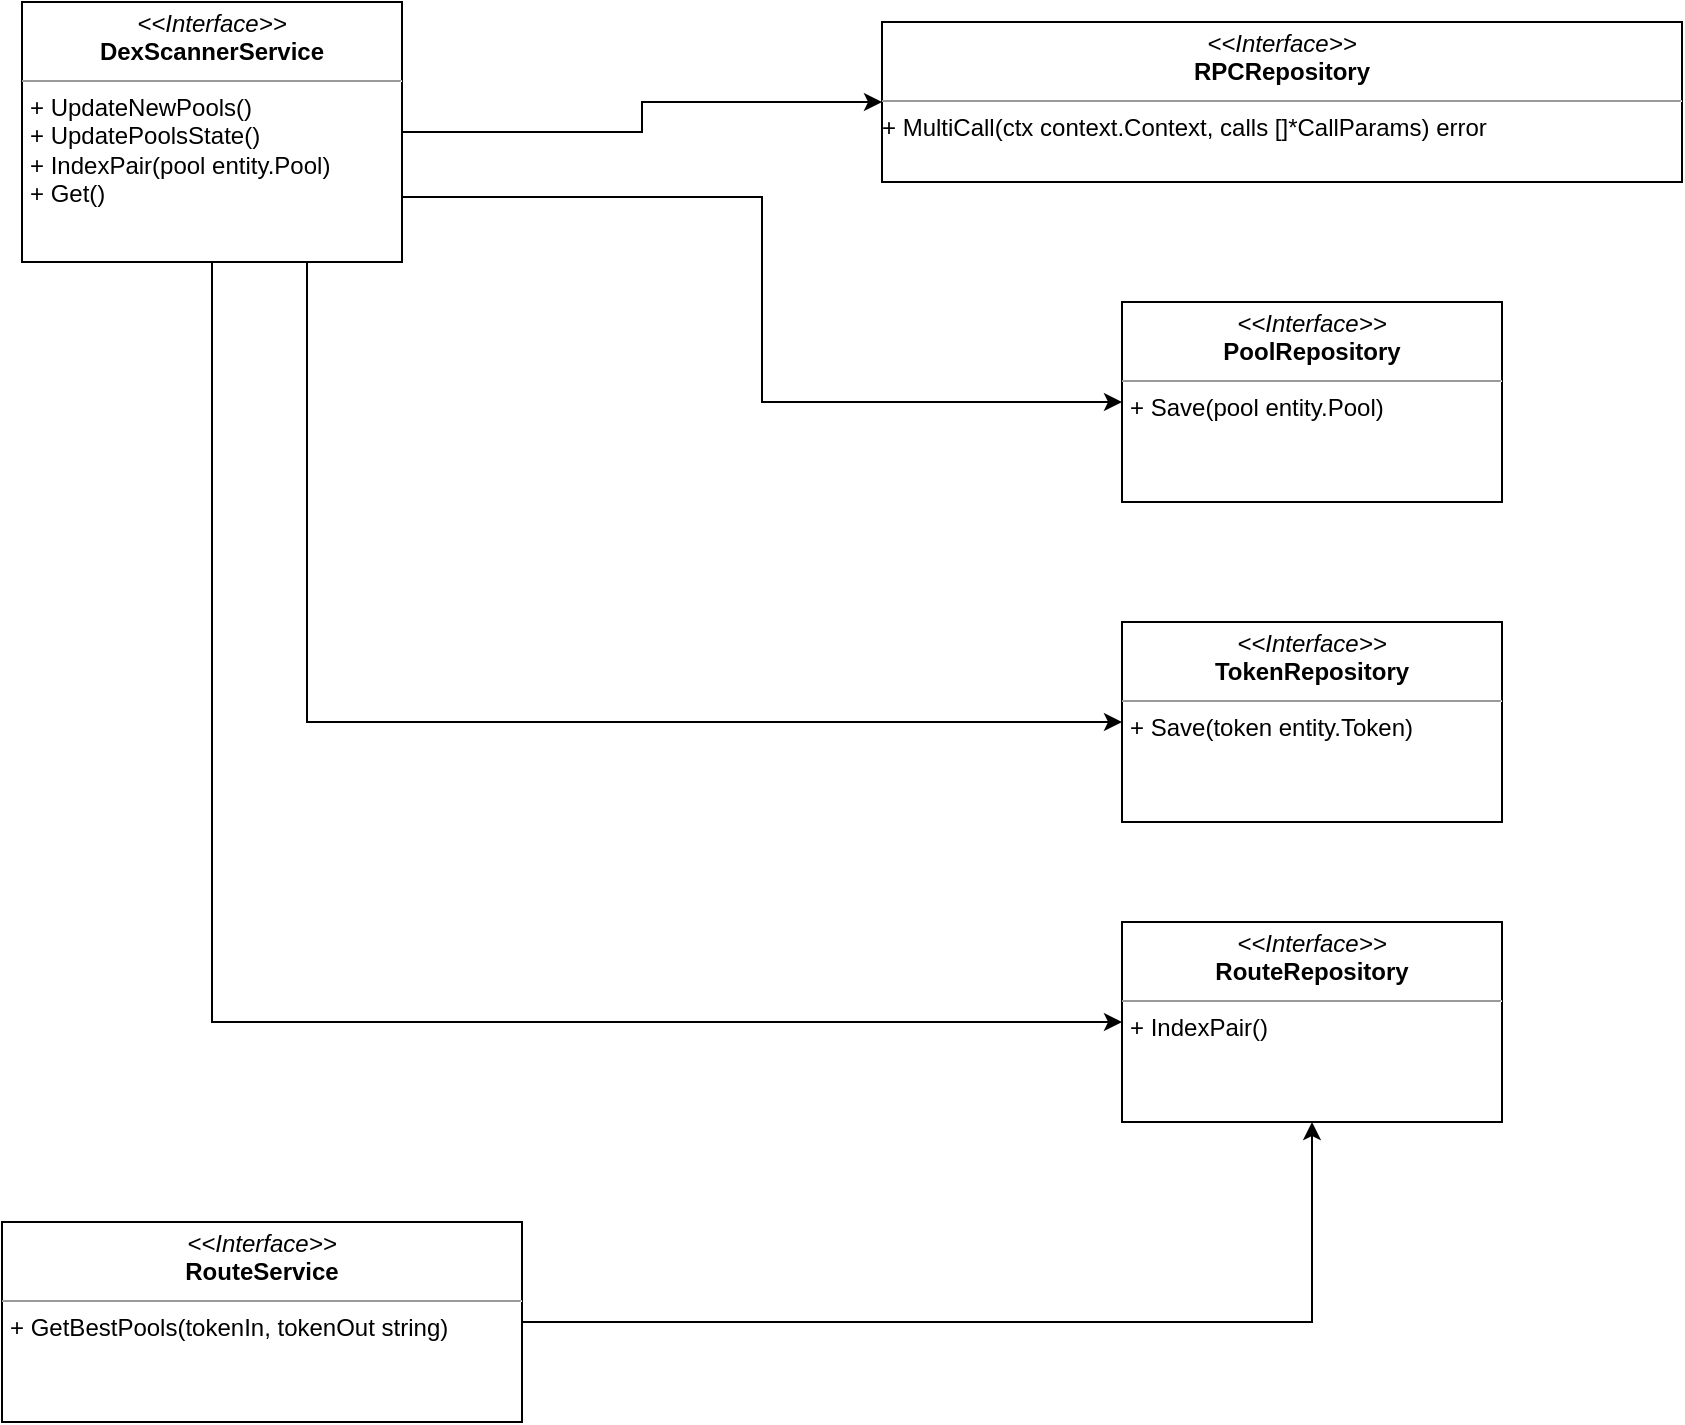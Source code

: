 <mxfile version="20.0.4" type="github">
  <diagram id="Tq8Syvo9XA1mMNP0KDbO" name="Page-1">
    <mxGraphModel dx="1298" dy="728" grid="1" gridSize="10" guides="1" tooltips="1" connect="1" arrows="1" fold="1" page="1" pageScale="1" pageWidth="850" pageHeight="1100" math="0" shadow="0">
      <root>
        <mxCell id="0" />
        <mxCell id="1" parent="0" />
        <mxCell id="enbTn70PeS_lHZqbaKWU-6" style="edgeStyle=orthogonalEdgeStyle;rounded=0;orthogonalLoop=1;jettySize=auto;html=1;entryX=0;entryY=0.5;entryDx=0;entryDy=0;" edge="1" parent="1" source="enbTn70PeS_lHZqbaKWU-1" target="enbTn70PeS_lHZqbaKWU-2">
          <mxGeometry relative="1" as="geometry" />
        </mxCell>
        <mxCell id="enbTn70PeS_lHZqbaKWU-7" style="edgeStyle=orthogonalEdgeStyle;rounded=0;orthogonalLoop=1;jettySize=auto;html=1;exitX=1;exitY=0.75;exitDx=0;exitDy=0;entryX=0;entryY=0.5;entryDx=0;entryDy=0;" edge="1" parent="1" source="enbTn70PeS_lHZqbaKWU-1" target="enbTn70PeS_lHZqbaKWU-3">
          <mxGeometry relative="1" as="geometry" />
        </mxCell>
        <mxCell id="enbTn70PeS_lHZqbaKWU-8" style="edgeStyle=orthogonalEdgeStyle;rounded=0;orthogonalLoop=1;jettySize=auto;html=1;exitX=0.75;exitY=1;exitDx=0;exitDy=0;entryX=0;entryY=0.5;entryDx=0;entryDy=0;" edge="1" parent="1" source="enbTn70PeS_lHZqbaKWU-1" target="enbTn70PeS_lHZqbaKWU-4">
          <mxGeometry relative="1" as="geometry" />
        </mxCell>
        <mxCell id="enbTn70PeS_lHZqbaKWU-9" style="edgeStyle=orthogonalEdgeStyle;rounded=0;orthogonalLoop=1;jettySize=auto;html=1;exitX=0.5;exitY=1;exitDx=0;exitDy=0;entryX=0;entryY=0.5;entryDx=0;entryDy=0;" edge="1" parent="1" source="enbTn70PeS_lHZqbaKWU-1" target="enbTn70PeS_lHZqbaKWU-5">
          <mxGeometry relative="1" as="geometry" />
        </mxCell>
        <mxCell id="enbTn70PeS_lHZqbaKWU-1" value="&lt;p style=&quot;margin:0px;margin-top:4px;text-align:center;&quot;&gt;&lt;i&gt;&amp;lt;&amp;lt;Interface&amp;gt;&amp;gt;&lt;/i&gt;&lt;br&gt;&lt;b&gt;DexScannerService&lt;/b&gt;&lt;/p&gt;&lt;hr size=&quot;1&quot;&gt;&lt;p style=&quot;margin:0px;margin-left:4px;&quot;&gt;+ UpdateNewPools()&lt;br&gt;+ UpdatePoolsState()&lt;br&gt;+ IndexPair(pool entity.Pool)&lt;/p&gt;&lt;p style=&quot;margin:0px;margin-left:4px;&quot;&gt;+ Get()&lt;/p&gt;" style="verticalAlign=top;align=left;overflow=fill;fontSize=12;fontFamily=Helvetica;html=1;" vertex="1" parent="1">
          <mxGeometry x="130" y="170" width="190" height="130" as="geometry" />
        </mxCell>
        <mxCell id="enbTn70PeS_lHZqbaKWU-2" value="&lt;p style=&quot;margin:0px;margin-top:4px;text-align:center;&quot;&gt;&lt;i&gt;&amp;lt;&amp;lt;Interface&amp;gt;&amp;gt;&lt;/i&gt;&lt;br&gt;&lt;b&gt;RPCRepository&lt;/b&gt;&lt;/p&gt;&lt;hr size=&quot;1&quot;&gt;&lt;p style=&quot;margin:0px;margin-left:4px;&quot;&gt;&lt;/p&gt;+ MultiCall(ctx context.Context, calls []*CallParams) error" style="verticalAlign=top;align=left;overflow=fill;fontSize=12;fontFamily=Helvetica;html=1;" vertex="1" parent="1">
          <mxGeometry x="560" y="180" width="400" height="80" as="geometry" />
        </mxCell>
        <mxCell id="enbTn70PeS_lHZqbaKWU-3" value="&lt;p style=&quot;margin:0px;margin-top:4px;text-align:center;&quot;&gt;&lt;i&gt;&amp;lt;&amp;lt;Interface&amp;gt;&amp;gt;&lt;/i&gt;&lt;br&gt;&lt;b&gt;PoolRepository&lt;/b&gt;&lt;/p&gt;&lt;hr size=&quot;1&quot;&gt;&lt;p style=&quot;margin:0px;margin-left:4px;&quot;&gt;+ Save(pool entity.Pool)&lt;/p&gt;" style="verticalAlign=top;align=left;overflow=fill;fontSize=12;fontFamily=Helvetica;html=1;" vertex="1" parent="1">
          <mxGeometry x="680" y="320" width="190" height="100" as="geometry" />
        </mxCell>
        <mxCell id="enbTn70PeS_lHZqbaKWU-4" value="&lt;p style=&quot;margin:0px;margin-top:4px;text-align:center;&quot;&gt;&lt;i&gt;&amp;lt;&amp;lt;Interface&amp;gt;&amp;gt;&lt;/i&gt;&lt;br&gt;&lt;b&gt;TokenRepository&lt;/b&gt;&lt;/p&gt;&lt;hr size=&quot;1&quot;&gt;&lt;p style=&quot;margin:0px;margin-left:4px;&quot;&gt;+ Save(token entity.Token)&lt;/p&gt;" style="verticalAlign=top;align=left;overflow=fill;fontSize=12;fontFamily=Helvetica;html=1;" vertex="1" parent="1">
          <mxGeometry x="680" y="480" width="190" height="100" as="geometry" />
        </mxCell>
        <mxCell id="enbTn70PeS_lHZqbaKWU-5" value="&lt;p style=&quot;margin:0px;margin-top:4px;text-align:center;&quot;&gt;&lt;i&gt;&amp;lt;&amp;lt;Interface&amp;gt;&amp;gt;&lt;/i&gt;&lt;br&gt;&lt;b&gt;RouteRepository&lt;/b&gt;&lt;/p&gt;&lt;hr size=&quot;1&quot;&gt;&lt;p style=&quot;margin:0px;margin-left:4px;&quot;&gt;+ IndexPair()&lt;/p&gt;" style="verticalAlign=top;align=left;overflow=fill;fontSize=12;fontFamily=Helvetica;html=1;" vertex="1" parent="1">
          <mxGeometry x="680" y="630" width="190" height="100" as="geometry" />
        </mxCell>
        <mxCell id="enbTn70PeS_lHZqbaKWU-11" style="edgeStyle=orthogonalEdgeStyle;rounded=0;orthogonalLoop=1;jettySize=auto;html=1;entryX=0.5;entryY=1;entryDx=0;entryDy=0;" edge="1" parent="1" source="enbTn70PeS_lHZqbaKWU-10" target="enbTn70PeS_lHZqbaKWU-5">
          <mxGeometry relative="1" as="geometry" />
        </mxCell>
        <mxCell id="enbTn70PeS_lHZqbaKWU-10" value="&lt;p style=&quot;margin:0px;margin-top:4px;text-align:center;&quot;&gt;&lt;i&gt;&amp;lt;&amp;lt;Interface&amp;gt;&amp;gt;&lt;/i&gt;&lt;br&gt;&lt;b&gt;RouteService&lt;/b&gt;&lt;/p&gt;&lt;hr size=&quot;1&quot;&gt;&lt;p style=&quot;margin:0px;margin-left:4px;&quot;&gt;+ GetBestPools(tokenIn, tokenOut string)&lt;/p&gt;" style="verticalAlign=top;align=left;overflow=fill;fontSize=12;fontFamily=Helvetica;html=1;" vertex="1" parent="1">
          <mxGeometry x="120" y="780" width="260" height="100" as="geometry" />
        </mxCell>
      </root>
    </mxGraphModel>
  </diagram>
</mxfile>
